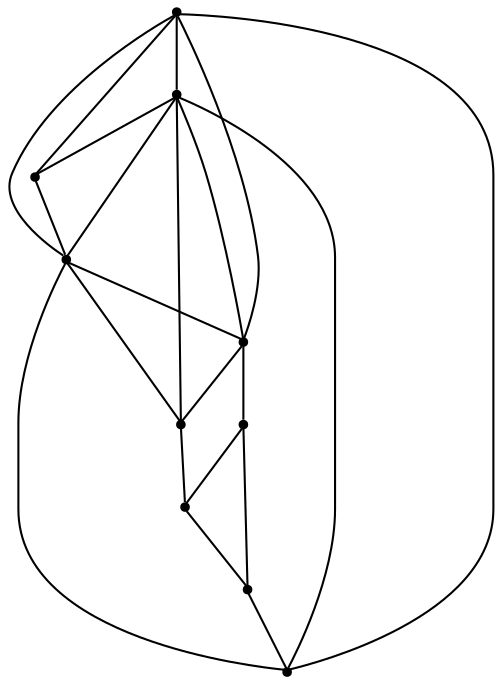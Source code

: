 graph {
  node [shape=point,comment="{\"directed\":false,\"doi\":\"10.1007/978-3-319-03841-4_8\",\"figure\":\"1 (1)\"}"]

  v0 [pos="769.1169839704457,676.5281926792372"]
  v1 [pos="769.1169839704456,760.0417666661475"]
  v2 [pos="713.4518905604064,843.4930237339757"]
  v3 [pos="657.7867335262097,760.0417666661474"]
  v4 [pos="602.0590339453112,815.6760228296235"]
  v5 [pos="602.0590339453113,704.3451935835893"]
  v6 [pos="546.3313979885702,760.0417666661474"]
  v7 [pos="657.7867335262097,871.3725959121816"]
  v8 [pos="629.8916124624095,843.4930237339757"]
  v9 [pos="602.0590339453112,846.9934541029826"]

  v0 -- v2 [id="-1",pos="769.1169839704457,676.5281926792372 787.6012173260041,694.9852559261639 797.9753270588175,720.0144013546042 797.9753270588175,746.1103106958197 797.9753270588175,795.0808533712544 761.9452212327774,836.5959397428414 713.4518905604064,843.4930237339757"]
  v6 -- v9 [id="-2",pos="546.3313979885702,760.0417666661474 602.0590339453112,846.9934541029826 602.0590339453112,846.9934541029826 602.0590339453112,846.9934541029826"]
  v1 -- v6 [id="-5",pos="769.1169839704456,760.0417666661475 770.2345582008144,766.3802875784894 770.7849071621265,772.8105033860521 770.7849071621265,779.2532461661241 770.7849071621265,841.6176024130718 720.1442770843166,892.2300687289317 657.7492748035538,892.2300687289317 595.354272522791,892.2300687289317 544.7135788208238,841.6176024130718 544.7135788208238,779.2532461661241 544.7135788208238,772.8105033860521 545.2639914062934,766.3802875784894 546.3313979885702,760.0417666661474"]
  v1 -- v4 [id="-6",pos="769.1169839704456,760.0417666661475 732.2112347724635,796.9311571584467 682.1251528503527,817.6678750473021 629.9041623274522,817.6678750473021 620.5849411239516,817.6678750473021 611.2782538794543,817.0052808668587 602.0590339453112,815.6760228296235"]
  v9 -- v8 [id="-7",pos="602.0590339453112,846.9934541029826 629.8916124624095,843.4930237339757 629.8916124624095,843.4930237339757 629.8916124624095,843.4930237339757"]
  v5 -- v6 [id="-9",pos="602.0590339453113,704.3451935835893 546.3313979885702,760.0417666661474 546.3313979885702,760.0417666661474 546.3313979885702,760.0417666661474"]
  v5 -- v0 [id="-10",pos="602.0590339453113,704.3451935835893 769.1169839704457,676.5281926792372 769.1169839704457,676.5281926792372 769.1169839704457,676.5281926792372"]
  v5 -- v1 [id="-11",pos="602.0590339453113,704.3451935835893 769.1169839704456,760.0417666661475 769.1169839704456,760.0417666661475 769.1169839704456,760.0417666661475"]
  v6 -- v4 [id="-12",pos="546.3313979885702,760.0417666661474 602.0590339453112,815.6760228296235 602.0590339453112,815.6760228296235 602.0590339453112,815.6760228296235"]
  v1 -- v3 [id="-13",pos="769.1169839704456,760.0417666661475 751.3792210413145,766.9220632423453 732.4947440177359,770.4601381175731 713.4435080776719,770.4601381175731 694.392272137608,770.4601381175731 675.5078587381868,766.9220632423453 657.7867335262097,760.0417666661474"]
  v8 -- v7 [id="-15",pos="629.8916124624095,843.4930237339757 657.7867335262097,871.3725959121816 657.7867335262097,871.3725959121816 657.7867335262097,871.3725959121816"]
  v0 -- v6 [id="-16",pos="769.1169839704457,676.5281926792372 724.5891243428405,650.9782558556116 688.308784705836,648.2194604123736 638.1184227897842,652.732667893849 635.4707034805349,653.0577332921625 635.4707034805349,653.0577332921625 635.4707034805349,653.0577332921625 632.872992758984,653.4286461380865 632.872992758984,653.4286461380865 632.872992758984,653.4286461380865 564.8489704025942,661.6883086415568 563.2144021754183,702.6158354903705 546.3313979885702,760.0417666661474"]
  v7 -- v2 [id="-17",pos="657.7867335262097,871.3725959121816 713.4518905604064,843.4930237339757 713.4518905604064,843.4930237339757 713.4518905604064,843.4930237339757"]
  v1 -- v2 [id="-20",pos="769.1169839704456,760.0417666661475 713.4518905604064,843.4930237339757 713.4518905604064,843.4930237339757 713.4518905604064,843.4930237339757"]
  v1 -- v0 [id="-21",pos="769.1169839704456,760.0417666661475 769.1169839704457,676.5281926792372 769.1169839704457,676.5281926792372 769.1169839704457,676.5281926792372"]
  v9 -- v7 [id="-23",pos="602.0590339453112,846.9934541029826 657.7867335262097,871.3725959121816 657.7867335262097,871.3725959121816 657.7867335262097,871.3725959121816"]
  v4 -- v0 [id="-26",pos="602.0590339453112,815.6760228296235 592.9149859531092,790.1051017373275 581.9945992050557,761.458777099641 577.7331803922502,735.3919913797922 577.4580059115941,733.2124889292452 577.4580059115941,733.2124889292452 577.4580059115941,733.2124889292452 577.2245052540201,731.1704652328364 577.2245052540201,731.1704652328364 577.2245052540201,731.1704652328364 575.3439660344242,710.3629095400448 585.4262317573487,695.5312920324468 602.613661631207,684.7378744700561 604.3774505220159,683.6251995209774 604.3774505220159,683.6251995209774 604.3774505220159,683.6251995209774 606.2329218236051,682.5583720195091 606.2329218236051,682.5583720195091 606.2329218236051,682.5583720195091 608.1342661426634,681.5373283769582 608.1342661426634,681.5373283769582 608.1342661426634,681.5373283769582 658.1704031012331,656.9083465931946 716.1121597346984,672.8484421961373 769.1169839704457,676.5281926792372"]
  v4 -- v8 [id="-27",pos="602.0590339453112,815.6760228296235 629.8916124624095,843.4930237339757 629.8916124624095,843.4930237339757 629.8916124624095,843.4930237339757"]
  v5 -- v3 [id="-28",pos="602.0590339453113,704.3451935835893 615.3436466633809,727.5282956672644 634.5700399087042,746.7439084322822 657.7867335262097,760.0417666661474"]
  v3 -- v0 [id="-29",pos="657.7867335262097,760.0417666661474 769.1169839704457,676.5281926792372 769.1169839704457,676.5281926792372 769.1169839704457,676.5281926792372"]
  v5 -- v2 [id="-30",pos="602.0590339453113,704.3451935835893 602.9639126175681,770.7476861870516 648.8386479387292,828.0570592886679 713.4518905604064,843.4930237339757"]
}